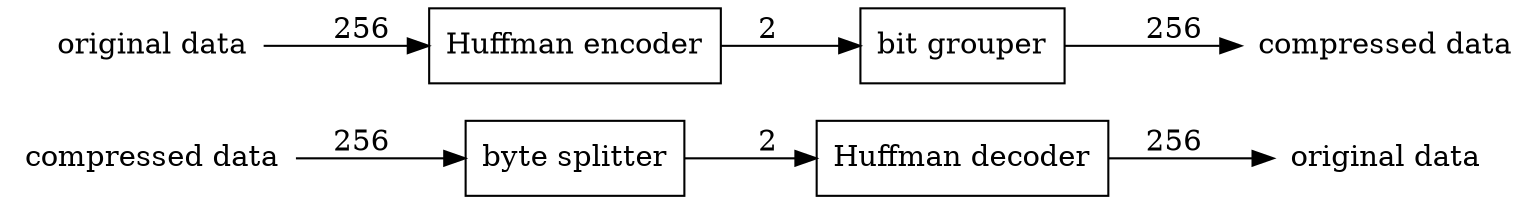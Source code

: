 digraph G {
    rankdir=LR;
    newrank=true;

    subgraph c2 {
        compressed2 [label="compressed data",shape="none"];
        bytesplitter [shape="box",label="byte splitter"];
        decompression [shape="box",label="Huffman decoder"];
        data2 [shape="none",label="original data"];

        compressed2 -> bytesplitter [label="256"];
        bytesplitter -> decompression [label="2"];
        decompression -> data2 [label="256"];
    }

    subgraph c1 {
        data [shape="none",label="original data"];
        compression [shape="box",label="Huffman encoder"];
        bitgrouper [shape="box",label="bit grouper"]
        compressed [label="compressed data",shape="none"];

        data -> compression [label="256"];
        compression -> bitgrouper [label="2"];
        bitgrouper -> compressed [label="256"];
    }
}